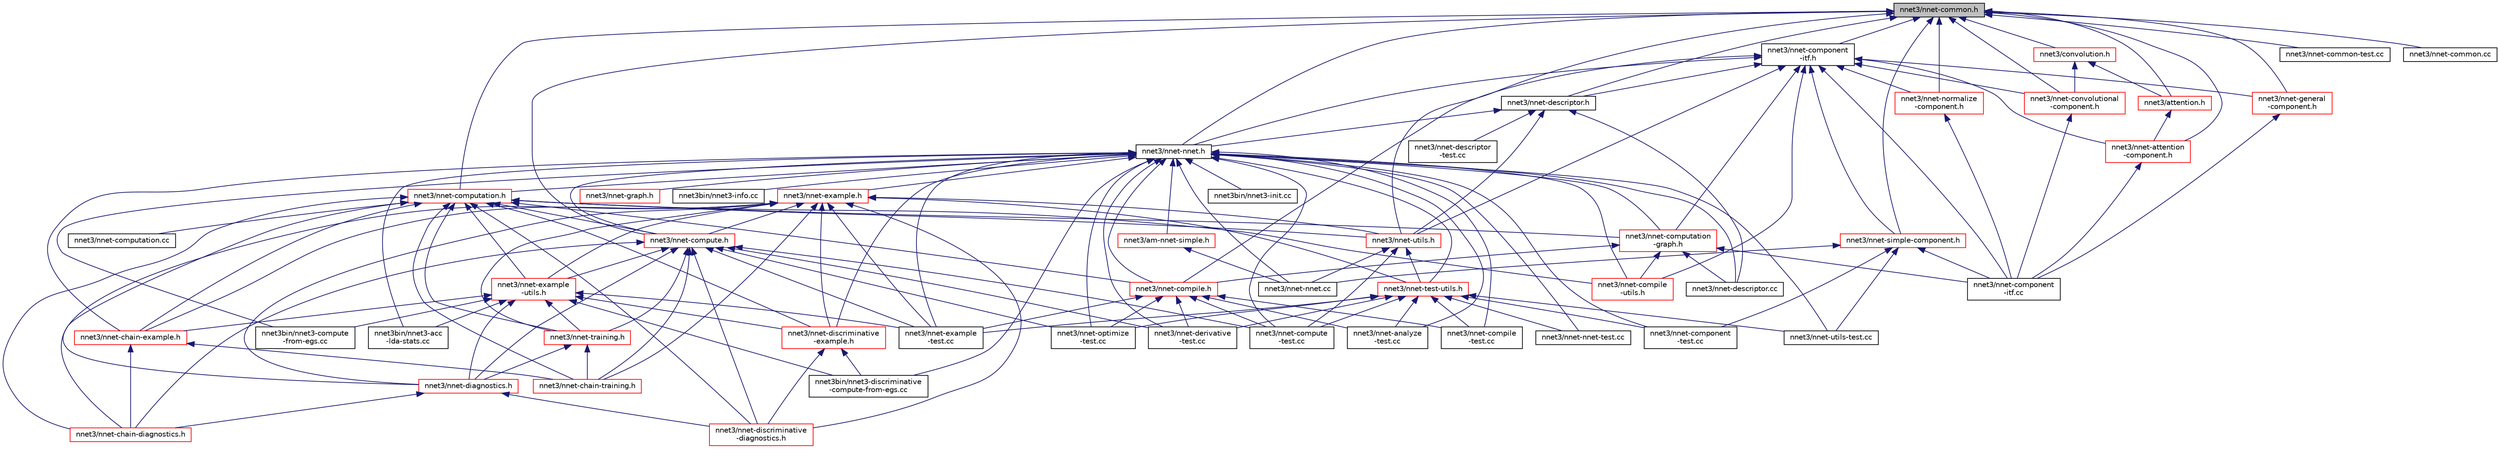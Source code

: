 digraph "nnet3/nnet-common.h"
{
  edge [fontname="Helvetica",fontsize="10",labelfontname="Helvetica",labelfontsize="10"];
  node [fontname="Helvetica",fontsize="10",shape=record];
  Node85 [label="nnet3/nnet-common.h",height=0.2,width=0.4,color="black", fillcolor="grey75", style="filled", fontcolor="black"];
  Node85 -> Node86 [dir="back",color="midnightblue",fontsize="10",style="solid",fontname="Helvetica"];
  Node86 [label="nnet3/nnet-component\l-itf.h",height=0.2,width=0.4,color="black", fillcolor="white", style="filled",URL="$nnet-component-itf_8h.html"];
  Node86 -> Node87 [dir="back",color="midnightblue",fontsize="10",style="solid",fontname="Helvetica"];
  Node87 [label="nnet3/nnet-compile.h",height=0.2,width=0.4,color="red", fillcolor="white", style="filled",URL="$nnet-compile_8h.html"];
  Node87 -> Node155 [dir="back",color="midnightblue",fontsize="10",style="solid",fontname="Helvetica"];
  Node155 [label="nnet3/nnet-analyze\l-test.cc",height=0.2,width=0.4,color="black", fillcolor="white", style="filled",URL="$nnet-analyze-test_8cc.html"];
  Node87 -> Node97 [dir="back",color="midnightblue",fontsize="10",style="solid",fontname="Helvetica"];
  Node97 [label="nnet3/nnet-compile\l-test.cc",height=0.2,width=0.4,color="black", fillcolor="white", style="filled",URL="$nnet-compile-test_8cc.html"];
  Node87 -> Node93 [dir="back",color="midnightblue",fontsize="10",style="solid",fontname="Helvetica"];
  Node93 [label="nnet3/nnet-compute\l-test.cc",height=0.2,width=0.4,color="black", fillcolor="white", style="filled",URL="$nnet3_2nnet-compute-test_8cc.html"];
  Node87 -> Node126 [dir="back",color="midnightblue",fontsize="10",style="solid",fontname="Helvetica"];
  Node126 [label="nnet3/nnet-derivative\l-test.cc",height=0.2,width=0.4,color="black", fillcolor="white", style="filled",URL="$nnet-derivative-test_8cc.html"];
  Node87 -> Node127 [dir="back",color="midnightblue",fontsize="10",style="solid",fontname="Helvetica"];
  Node127 [label="nnet3/nnet-example\l-test.cc",height=0.2,width=0.4,color="black", fillcolor="white", style="filled",URL="$nnet-example-test_8cc.html"];
  Node87 -> Node128 [dir="back",color="midnightblue",fontsize="10",style="solid",fontname="Helvetica"];
  Node128 [label="nnet3/nnet-optimize\l-test.cc",height=0.2,width=0.4,color="black", fillcolor="white", style="filled",URL="$nnet-optimize-test_8cc.html"];
  Node86 -> Node157 [dir="back",color="midnightblue",fontsize="10",style="solid",fontname="Helvetica"];
  Node157 [label="nnet3/nnet-nnet.h",height=0.2,width=0.4,color="black", fillcolor="white", style="filled",URL="$_2nnet-nnet_8h.html"];
  Node157 -> Node87 [dir="back",color="midnightblue",fontsize="10",style="solid",fontname="Helvetica"];
  Node157 -> Node158 [dir="back",color="midnightblue",fontsize="10",style="solid",fontname="Helvetica"];
  Node158 [label="nnet3/nnet-computation.h",height=0.2,width=0.4,color="red", fillcolor="white", style="filled",URL="$nnet-computation_8h.html",tooltip="The two main classes defined in this header are struct ComputationRequest, which basically defines a ..."];
  Node158 -> Node87 [dir="back",color="midnightblue",fontsize="10",style="solid",fontname="Helvetica"];
  Node158 -> Node159 [dir="back",color="midnightblue",fontsize="10",style="solid",fontname="Helvetica"];
  Node159 [label="nnet3/nnet-computation\l-graph.h",height=0.2,width=0.4,color="red", fillcolor="white", style="filled",URL="$nnet-computation-graph_8h.html"];
  Node159 -> Node87 [dir="back",color="midnightblue",fontsize="10",style="solid",fontname="Helvetica"];
  Node159 -> Node160 [dir="back",color="midnightblue",fontsize="10",style="solid",fontname="Helvetica"];
  Node160 [label="nnet3/nnet-compile\l-utils.h",height=0.2,width=0.4,color="red", fillcolor="white", style="filled",URL="$nnet-compile-utils_8h.html"];
  Node159 -> Node165 [dir="back",color="midnightblue",fontsize="10",style="solid",fontname="Helvetica"];
  Node165 [label="nnet3/nnet-component\l-itf.cc",height=0.2,width=0.4,color="black", fillcolor="white", style="filled",URL="$nnet-component-itf_8cc.html"];
  Node159 -> Node168 [dir="back",color="midnightblue",fontsize="10",style="solid",fontname="Helvetica"];
  Node168 [label="nnet3/nnet-descriptor.cc",height=0.2,width=0.4,color="black", fillcolor="white", style="filled",URL="$nnet-descriptor_8cc.html"];
  Node158 -> Node136 [dir="back",color="midnightblue",fontsize="10",style="solid",fontname="Helvetica"];
  Node136 [label="nnet3/nnet-compute.h",height=0.2,width=0.4,color="red", fillcolor="white", style="filled",URL="$nnet3_2nnet-compute_8h.html"];
  Node136 -> Node106 [dir="back",color="midnightblue",fontsize="10",style="solid",fontname="Helvetica"];
  Node106 [label="nnet3/nnet-chain-diagnostics.h",height=0.2,width=0.4,color="red", fillcolor="white", style="filled",URL="$nnet-chain-diagnostics_8h.html"];
  Node136 -> Node137 [dir="back",color="midnightblue",fontsize="10",style="solid",fontname="Helvetica"];
  Node137 [label="nnet3/nnet-example\l-utils.h",height=0.2,width=0.4,color="red", fillcolor="white", style="filled",URL="$nnet-example-utils_8h.html"];
  Node137 -> Node138 [dir="back",color="midnightblue",fontsize="10",style="solid",fontname="Helvetica"];
  Node138 [label="nnet3/nnet-chain-example.h",height=0.2,width=0.4,color="red", fillcolor="white", style="filled",URL="$nnet-chain-example_8h.html"];
  Node138 -> Node106 [dir="back",color="midnightblue",fontsize="10",style="solid",fontname="Helvetica"];
  Node138 -> Node118 [dir="back",color="midnightblue",fontsize="10",style="solid",fontname="Helvetica"];
  Node118 [label="nnet3/nnet-chain-training.h",height=0.2,width=0.4,color="red", fillcolor="white", style="filled",URL="$nnet-chain-training_8h.html"];
  Node137 -> Node108 [dir="back",color="midnightblue",fontsize="10",style="solid",fontname="Helvetica"];
  Node108 [label="nnet3/nnet-diagnostics.h",height=0.2,width=0.4,color="red", fillcolor="white", style="filled",URL="$nnet-diagnostics_8h.html"];
  Node108 -> Node106 [dir="back",color="midnightblue",fontsize="10",style="solid",fontname="Helvetica"];
  Node108 -> Node110 [dir="back",color="midnightblue",fontsize="10",style="solid",fontname="Helvetica"];
  Node110 [label="nnet3/nnet-discriminative\l-diagnostics.h",height=0.2,width=0.4,color="red", fillcolor="white", style="filled",URL="$nnet-discriminative-diagnostics_8h.html"];
  Node137 -> Node117 [dir="back",color="midnightblue",fontsize="10",style="solid",fontname="Helvetica"];
  Node117 [label="nnet3/nnet-training.h",height=0.2,width=0.4,color="red", fillcolor="white", style="filled",URL="$nnet-training_8h.html"];
  Node117 -> Node108 [dir="back",color="midnightblue",fontsize="10",style="solid",fontname="Helvetica"];
  Node117 -> Node118 [dir="back",color="midnightblue",fontsize="10",style="solid",fontname="Helvetica"];
  Node137 -> Node140 [dir="back",color="midnightblue",fontsize="10",style="solid",fontname="Helvetica"];
  Node140 [label="nnet3/nnet-discriminative\l-example.h",height=0.2,width=0.4,color="red", fillcolor="white", style="filled",URL="$nnet-discriminative-example_8h.html"];
  Node140 -> Node110 [dir="back",color="midnightblue",fontsize="10",style="solid",fontname="Helvetica"];
  Node140 -> Node133 [dir="back",color="midnightblue",fontsize="10",style="solid",fontname="Helvetica"];
  Node133 [label="nnet3bin/nnet3-discriminative\l-compute-from-egs.cc",height=0.2,width=0.4,color="black", fillcolor="white", style="filled",URL="$nnet3-discriminative-compute-from-egs_8cc.html"];
  Node137 -> Node127 [dir="back",color="midnightblue",fontsize="10",style="solid",fontname="Helvetica"];
  Node137 -> Node131 [dir="back",color="midnightblue",fontsize="10",style="solid",fontname="Helvetica"];
  Node131 [label="nnet3bin/nnet3-acc\l-lda-stats.cc",height=0.2,width=0.4,color="black", fillcolor="white", style="filled",URL="$nnet3-acc-lda-stats_8cc.html"];
  Node137 -> Node132 [dir="back",color="midnightblue",fontsize="10",style="solid",fontname="Helvetica"];
  Node132 [label="nnet3bin/nnet3-compute\l-from-egs.cc",height=0.2,width=0.4,color="black", fillcolor="white", style="filled",URL="$nnet3-compute-from-egs_8cc.html"];
  Node137 -> Node133 [dir="back",color="midnightblue",fontsize="10",style="solid",fontname="Helvetica"];
  Node136 -> Node108 [dir="back",color="midnightblue",fontsize="10",style="solid",fontname="Helvetica"];
  Node136 -> Node117 [dir="back",color="midnightblue",fontsize="10",style="solid",fontname="Helvetica"];
  Node136 -> Node118 [dir="back",color="midnightblue",fontsize="10",style="solid",fontname="Helvetica"];
  Node136 -> Node93 [dir="back",color="midnightblue",fontsize="10",style="solid",fontname="Helvetica"];
  Node136 -> Node126 [dir="back",color="midnightblue",fontsize="10",style="solid",fontname="Helvetica"];
  Node136 -> Node110 [dir="back",color="midnightblue",fontsize="10",style="solid",fontname="Helvetica"];
  Node136 -> Node127 [dir="back",color="midnightblue",fontsize="10",style="solid",fontname="Helvetica"];
  Node136 -> Node128 [dir="back",color="midnightblue",fontsize="10",style="solid",fontname="Helvetica"];
  Node158 -> Node171 [dir="back",color="midnightblue",fontsize="10",style="solid",fontname="Helvetica"];
  Node171 [label="nnet3/nnet-utils.h",height=0.2,width=0.4,color="red", fillcolor="white", style="filled",URL="$_2nnet-utils_8h.html",tooltip="This file contains some miscellaneous functions dealing with class Nnet. "];
  Node171 -> Node175 [dir="back",color="midnightblue",fontsize="10",style="solid",fontname="Helvetica"];
  Node175 [label="nnet3/nnet-test-utils.h",height=0.2,width=0.4,color="red", fillcolor="white", style="filled",URL="$nnet-test-utils_8h.html",tooltip="This file contains various routines that are useful in test code. "];
  Node175 -> Node155 [dir="back",color="midnightblue",fontsize="10",style="solid",fontname="Helvetica"];
  Node175 -> Node97 [dir="back",color="midnightblue",fontsize="10",style="solid",fontname="Helvetica"];
  Node175 -> Node176 [dir="back",color="midnightblue",fontsize="10",style="solid",fontname="Helvetica"];
  Node176 [label="nnet3/nnet-component\l-test.cc",height=0.2,width=0.4,color="black", fillcolor="white", style="filled",URL="$_2nnet-component-test_8cc.html"];
  Node175 -> Node93 [dir="back",color="midnightblue",fontsize="10",style="solid",fontname="Helvetica"];
  Node175 -> Node126 [dir="back",color="midnightblue",fontsize="10",style="solid",fontname="Helvetica"];
  Node175 -> Node127 [dir="back",color="midnightblue",fontsize="10",style="solid",fontname="Helvetica"];
  Node175 -> Node177 [dir="back",color="midnightblue",fontsize="10",style="solid",fontname="Helvetica"];
  Node177 [label="nnet3/nnet-nnet-test.cc",height=0.2,width=0.4,color="black", fillcolor="white", style="filled",URL="$nnet3_2nnet-nnet-test_8cc.html"];
  Node175 -> Node128 [dir="back",color="midnightblue",fontsize="10",style="solid",fontname="Helvetica"];
  Node175 -> Node179 [dir="back",color="midnightblue",fontsize="10",style="solid",fontname="Helvetica"];
  Node179 [label="nnet3/nnet-utils-test.cc",height=0.2,width=0.4,color="black", fillcolor="white", style="filled",URL="$nnet-utils-test_8cc.html"];
  Node171 -> Node93 [dir="back",color="midnightblue",fontsize="10",style="solid",fontname="Helvetica"];
  Node171 -> Node180 [dir="back",color="midnightblue",fontsize="10",style="solid",fontname="Helvetica"];
  Node180 [label="nnet3/nnet-nnet.cc",height=0.2,width=0.4,color="black", fillcolor="white", style="filled",URL="$_2nnet-nnet_8cc.html"];
  Node158 -> Node160 [dir="back",color="midnightblue",fontsize="10",style="solid",fontname="Helvetica"];
  Node158 -> Node106 [dir="back",color="midnightblue",fontsize="10",style="solid",fontname="Helvetica"];
  Node158 -> Node138 [dir="back",color="midnightblue",fontsize="10",style="solid",fontname="Helvetica"];
  Node158 -> Node137 [dir="back",color="midnightblue",fontsize="10",style="solid",fontname="Helvetica"];
  Node158 -> Node108 [dir="back",color="midnightblue",fontsize="10",style="solid",fontname="Helvetica"];
  Node158 -> Node117 [dir="back",color="midnightblue",fontsize="10",style="solid",fontname="Helvetica"];
  Node158 -> Node118 [dir="back",color="midnightblue",fontsize="10",style="solid",fontname="Helvetica"];
  Node158 -> Node184 [dir="back",color="midnightblue",fontsize="10",style="solid",fontname="Helvetica"];
  Node184 [label="nnet3/nnet-computation.cc",height=0.2,width=0.4,color="black", fillcolor="white", style="filled",URL="$nnet-computation_8cc.html"];
  Node158 -> Node110 [dir="back",color="midnightblue",fontsize="10",style="solid",fontname="Helvetica"];
  Node158 -> Node140 [dir="back",color="midnightblue",fontsize="10",style="solid",fontname="Helvetica"];
  Node157 -> Node159 [dir="back",color="midnightblue",fontsize="10",style="solid",fontname="Helvetica"];
  Node157 -> Node136 [dir="back",color="midnightblue",fontsize="10",style="solid",fontname="Helvetica"];
  Node157 -> Node185 [dir="back",color="midnightblue",fontsize="10",style="solid",fontname="Helvetica"];
  Node185 [label="nnet3/nnet-example.h",height=0.2,width=0.4,color="red", fillcolor="white", style="filled",URL="$nnet3_2nnet-example_8h.html"];
  Node185 -> Node136 [dir="back",color="midnightblue",fontsize="10",style="solid",fontname="Helvetica"];
  Node185 -> Node171 [dir="back",color="midnightblue",fontsize="10",style="solid",fontname="Helvetica"];
  Node185 -> Node175 [dir="back",color="midnightblue",fontsize="10",style="solid",fontname="Helvetica"];
  Node185 -> Node106 [dir="back",color="midnightblue",fontsize="10",style="solid",fontname="Helvetica"];
  Node185 -> Node138 [dir="back",color="midnightblue",fontsize="10",style="solid",fontname="Helvetica"];
  Node185 -> Node137 [dir="back",color="midnightblue",fontsize="10",style="solid",fontname="Helvetica"];
  Node185 -> Node108 [dir="back",color="midnightblue",fontsize="10",style="solid",fontname="Helvetica"];
  Node185 -> Node117 [dir="back",color="midnightblue",fontsize="10",style="solid",fontname="Helvetica"];
  Node185 -> Node118 [dir="back",color="midnightblue",fontsize="10",style="solid",fontname="Helvetica"];
  Node185 -> Node110 [dir="back",color="midnightblue",fontsize="10",style="solid",fontname="Helvetica"];
  Node185 -> Node140 [dir="back",color="midnightblue",fontsize="10",style="solid",fontname="Helvetica"];
  Node185 -> Node127 [dir="back",color="midnightblue",fontsize="10",style="solid",fontname="Helvetica"];
  Node157 -> Node190 [dir="back",color="midnightblue",fontsize="10",style="solid",fontname="Helvetica"];
  Node190 [label="nnet3/am-nnet-simple.h",height=0.2,width=0.4,color="red", fillcolor="white", style="filled",URL="$am-nnet-simple_8h.html"];
  Node190 -> Node180 [dir="back",color="midnightblue",fontsize="10",style="solid",fontname="Helvetica"];
  Node157 -> Node160 [dir="back",color="midnightblue",fontsize="10",style="solid",fontname="Helvetica"];
  Node157 -> Node155 [dir="back",color="midnightblue",fontsize="10",style="solid",fontname="Helvetica"];
  Node157 -> Node175 [dir="back",color="midnightblue",fontsize="10",style="solid",fontname="Helvetica"];
  Node157 -> Node138 [dir="back",color="midnightblue",fontsize="10",style="solid",fontname="Helvetica"];
  Node157 -> Node97 [dir="back",color="midnightblue",fontsize="10",style="solid",fontname="Helvetica"];
  Node157 -> Node176 [dir="back",color="midnightblue",fontsize="10",style="solid",fontname="Helvetica"];
  Node157 -> Node195 [dir="back",color="midnightblue",fontsize="10",style="solid",fontname="Helvetica"];
  Node195 [label="nnet3/nnet-graph.h",height=0.2,width=0.4,color="red", fillcolor="white", style="filled",URL="$nnet-graph_8h.html",tooltip="This file contains a few functions that treat the neural net as a graph on nodes: e..."];
  Node157 -> Node93 [dir="back",color="midnightblue",fontsize="10",style="solid",fontname="Helvetica"];
  Node157 -> Node126 [dir="back",color="midnightblue",fontsize="10",style="solid",fontname="Helvetica"];
  Node157 -> Node168 [dir="back",color="midnightblue",fontsize="10",style="solid",fontname="Helvetica"];
  Node157 -> Node140 [dir="back",color="midnightblue",fontsize="10",style="solid",fontname="Helvetica"];
  Node157 -> Node127 [dir="back",color="midnightblue",fontsize="10",style="solid",fontname="Helvetica"];
  Node157 -> Node177 [dir="back",color="midnightblue",fontsize="10",style="solid",fontname="Helvetica"];
  Node157 -> Node180 [dir="back",color="midnightblue",fontsize="10",style="solid",fontname="Helvetica"];
  Node157 -> Node128 [dir="back",color="midnightblue",fontsize="10",style="solid",fontname="Helvetica"];
  Node157 -> Node179 [dir="back",color="midnightblue",fontsize="10",style="solid",fontname="Helvetica"];
  Node157 -> Node131 [dir="back",color="midnightblue",fontsize="10",style="solid",fontname="Helvetica"];
  Node157 -> Node132 [dir="back",color="midnightblue",fontsize="10",style="solid",fontname="Helvetica"];
  Node157 -> Node133 [dir="back",color="midnightblue",fontsize="10",style="solid",fontname="Helvetica"];
  Node157 -> Node198 [dir="back",color="midnightblue",fontsize="10",style="solid",fontname="Helvetica"];
  Node198 [label="nnet3bin/nnet3-info.cc",height=0.2,width=0.4,color="black", fillcolor="white", style="filled",URL="$nnet3-info_8cc.html"];
  Node157 -> Node199 [dir="back",color="midnightblue",fontsize="10",style="solid",fontname="Helvetica"];
  Node199 [label="nnet3bin/nnet3-init.cc",height=0.2,width=0.4,color="black", fillcolor="white", style="filled",URL="$nnet3-init_8cc.html"];
  Node86 -> Node200 [dir="back",color="midnightblue",fontsize="10",style="solid",fontname="Helvetica"];
  Node200 [label="nnet3/nnet-descriptor.h",height=0.2,width=0.4,color="black", fillcolor="white", style="filled",URL="$nnet-descriptor_8h.html",tooltip="This file contains class definitions for classes ForwardingDescriptor, SumDescriptor and Descriptor..."];
  Node200 -> Node157 [dir="back",color="midnightblue",fontsize="10",style="solid",fontname="Helvetica"];
  Node200 -> Node171 [dir="back",color="midnightblue",fontsize="10",style="solid",fontname="Helvetica"];
  Node200 -> Node201 [dir="back",color="midnightblue",fontsize="10",style="solid",fontname="Helvetica"];
  Node201 [label="nnet3/nnet-descriptor\l-test.cc",height=0.2,width=0.4,color="black", fillcolor="white", style="filled",URL="$nnet-descriptor-test_8cc.html"];
  Node200 -> Node168 [dir="back",color="midnightblue",fontsize="10",style="solid",fontname="Helvetica"];
  Node86 -> Node159 [dir="back",color="midnightblue",fontsize="10",style="solid",fontname="Helvetica"];
  Node86 -> Node171 [dir="back",color="midnightblue",fontsize="10",style="solid",fontname="Helvetica"];
  Node86 -> Node160 [dir="back",color="midnightblue",fontsize="10",style="solid",fontname="Helvetica"];
  Node86 -> Node202 [dir="back",color="midnightblue",fontsize="10",style="solid",fontname="Helvetica"];
  Node202 [label="nnet3/nnet-attention\l-component.h",height=0.2,width=0.4,color="red", fillcolor="white", style="filled",URL="$nnet-attention-component_8h.html",tooltip="Contains component(s) related to attention models. "];
  Node202 -> Node165 [dir="back",color="midnightblue",fontsize="10",style="solid",fontname="Helvetica"];
  Node86 -> Node165 [dir="back",color="midnightblue",fontsize="10",style="solid",fontname="Helvetica"];
  Node86 -> Node203 [dir="back",color="midnightblue",fontsize="10",style="solid",fontname="Helvetica"];
  Node203 [label="nnet3/nnet-simple-component.h",height=0.2,width=0.4,color="red", fillcolor="white", style="filled",URL="$nnet-simple-component_8h.html",tooltip="This file contains declarations of components that are \"simple\", meaning they don&#39;t care about the in..."];
  Node203 -> Node165 [dir="back",color="midnightblue",fontsize="10",style="solid",fontname="Helvetica"];
  Node203 -> Node176 [dir="back",color="midnightblue",fontsize="10",style="solid",fontname="Helvetica"];
  Node203 -> Node180 [dir="back",color="midnightblue",fontsize="10",style="solid",fontname="Helvetica"];
  Node203 -> Node179 [dir="back",color="midnightblue",fontsize="10",style="solid",fontname="Helvetica"];
  Node86 -> Node205 [dir="back",color="midnightblue",fontsize="10",style="solid",fontname="Helvetica"];
  Node205 [label="nnet3/nnet-normalize\l-component.h",height=0.2,width=0.4,color="red", fillcolor="white", style="filled",URL="$nnet-normalize-component_8h.html",tooltip="This file contains declarations of components that in one way or another normalize their input: Norma..."];
  Node205 -> Node165 [dir="back",color="midnightblue",fontsize="10",style="solid",fontname="Helvetica"];
  Node86 -> Node207 [dir="back",color="midnightblue",fontsize="10",style="solid",fontname="Helvetica"];
  Node207 [label="nnet3/nnet-general\l-component.h",height=0.2,width=0.4,color="red", fillcolor="white", style="filled",URL="$nnet-general-component_8h.html",tooltip="This file contains declarations of components that are not \"simple\", meaning they care about the inde..."];
  Node207 -> Node165 [dir="back",color="midnightblue",fontsize="10",style="solid",fontname="Helvetica"];
  Node86 -> Node208 [dir="back",color="midnightblue",fontsize="10",style="solid",fontname="Helvetica"];
  Node208 [label="nnet3/nnet-convolutional\l-component.h",height=0.2,width=0.4,color="red", fillcolor="white", style="filled",URL="$_2nnet-convolutional-component_8h.html"];
  Node208 -> Node165 [dir="back",color="midnightblue",fontsize="10",style="solid",fontname="Helvetica"];
  Node85 -> Node157 [dir="back",color="midnightblue",fontsize="10",style="solid",fontname="Helvetica"];
  Node85 -> Node200 [dir="back",color="midnightblue",fontsize="10",style="solid",fontname="Helvetica"];
  Node85 -> Node158 [dir="back",color="midnightblue",fontsize="10",style="solid",fontname="Helvetica"];
  Node85 -> Node136 [dir="back",color="midnightblue",fontsize="10",style="solid",fontname="Helvetica"];
  Node85 -> Node171 [dir="back",color="midnightblue",fontsize="10",style="solid",fontname="Helvetica"];
  Node85 -> Node209 [dir="back",color="midnightblue",fontsize="10",style="solid",fontname="Helvetica"];
  Node209 [label="nnet3/attention.h",height=0.2,width=0.4,color="red", fillcolor="white", style="filled",URL="$attention_8h.html",tooltip="This file contains the lower-level interface for self-attention. "];
  Node209 -> Node202 [dir="back",color="midnightblue",fontsize="10",style="solid",fontname="Helvetica"];
  Node85 -> Node212 [dir="back",color="midnightblue",fontsize="10",style="solid",fontname="Helvetica"];
  Node212 [label="nnet3/convolution.h",height=0.2,width=0.4,color="red", fillcolor="white", style="filled",URL="$convolution_8h.html",tooltip="This file contains some fairly low-level utilities for implementing convolutional neural networks and..."];
  Node212 -> Node209 [dir="back",color="midnightblue",fontsize="10",style="solid",fontname="Helvetica"];
  Node212 -> Node208 [dir="back",color="midnightblue",fontsize="10",style="solid",fontname="Helvetica"];
  Node85 -> Node202 [dir="back",color="midnightblue",fontsize="10",style="solid",fontname="Helvetica"];
  Node85 -> Node214 [dir="back",color="midnightblue",fontsize="10",style="solid",fontname="Helvetica"];
  Node214 [label="nnet3/nnet-common-test.cc",height=0.2,width=0.4,color="black", fillcolor="white", style="filled",URL="$nnet-common-test_8cc.html"];
  Node85 -> Node215 [dir="back",color="midnightblue",fontsize="10",style="solid",fontname="Helvetica"];
  Node215 [label="nnet3/nnet-common.cc",height=0.2,width=0.4,color="black", fillcolor="white", style="filled",URL="$nnet-common_8cc.html"];
  Node85 -> Node203 [dir="back",color="midnightblue",fontsize="10",style="solid",fontname="Helvetica"];
  Node85 -> Node205 [dir="back",color="midnightblue",fontsize="10",style="solid",fontname="Helvetica"];
  Node85 -> Node207 [dir="back",color="midnightblue",fontsize="10",style="solid",fontname="Helvetica"];
  Node85 -> Node208 [dir="back",color="midnightblue",fontsize="10",style="solid",fontname="Helvetica"];
}
